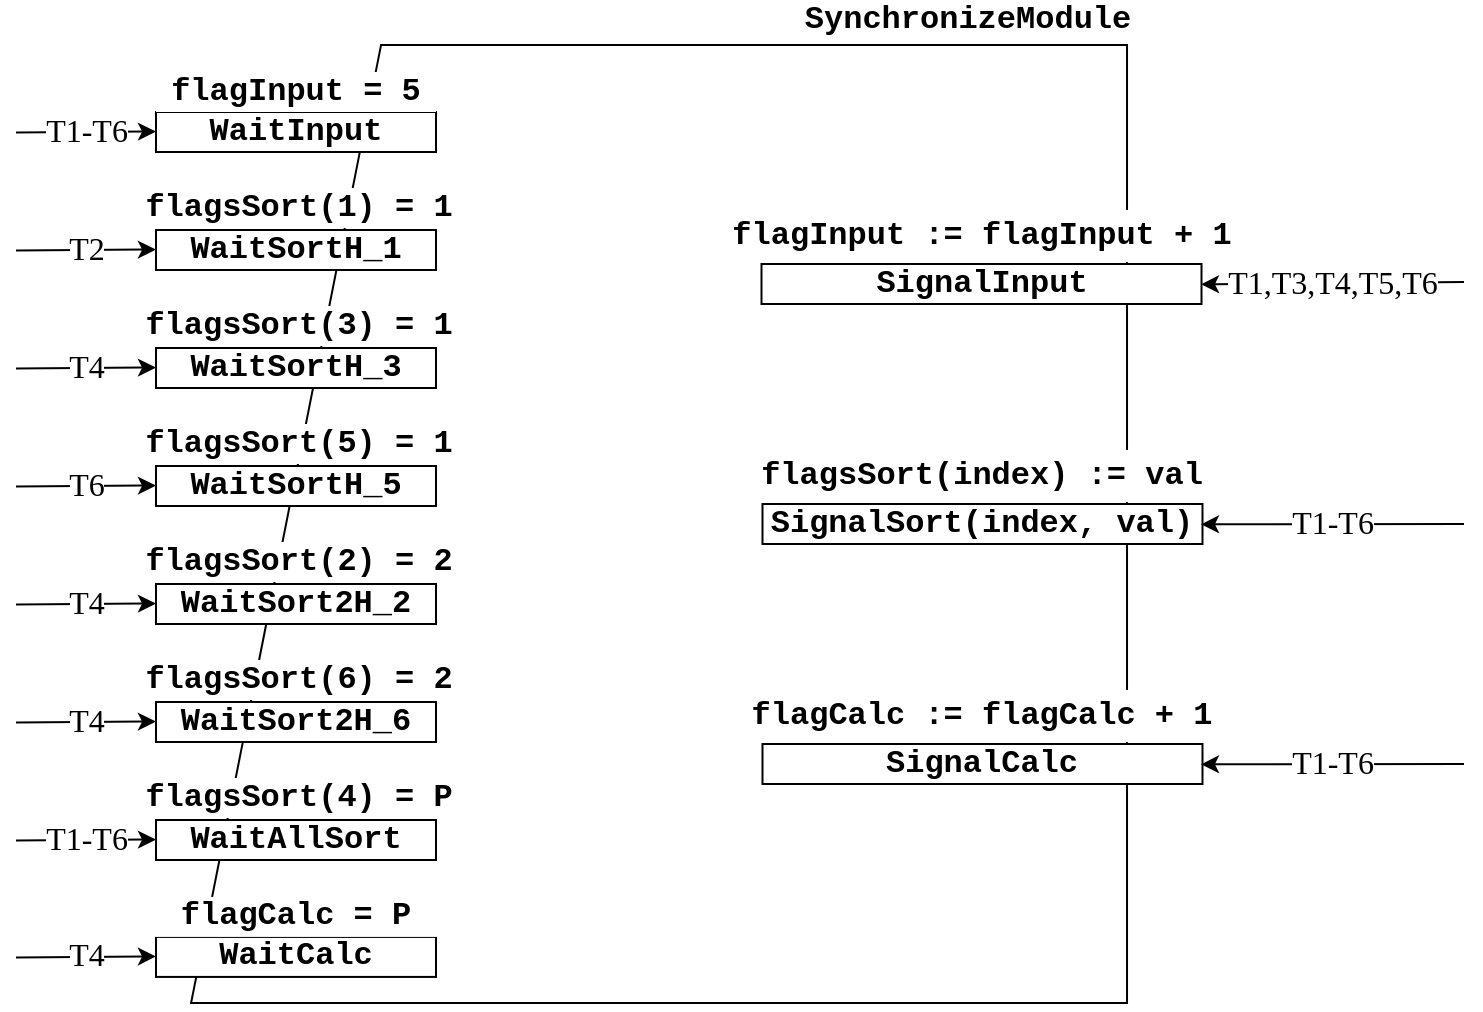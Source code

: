 <mxfile version="12.9.10" type="device"><diagram id="frK4YxrkpwbvOpEzioki" name="Page-1"><mxGraphModel dx="1483" dy="713" grid="1" gridSize="10" guides="1" tooltips="1" connect="1" arrows="1" fold="1" page="1" pageScale="1" pageWidth="827" pageHeight="1169" math="0" shadow="0"><root><mxCell id="0"/><mxCell id="1" parent="0"/><mxCell id="jYJS-OyuY33GN6Qe7dmT-3" value="" style="shape=manualInput;whiteSpace=wrap;html=1;size=95;rotation=90;flipH=0;flipV=1;" vertex="1" parent="1"><mxGeometry x="170" y="62" width="479.05" height="467.97" as="geometry"/></mxCell><mxCell id="jYJS-OyuY33GN6Qe7dmT-65" value="SynchronizeModule" style="rounded=0;whiteSpace=wrap;html=1;fontFamily=Courier New;fontSize=16;fontStyle=1;strokeColor=none;fillColor=none;" vertex="1" parent="1"><mxGeometry x="485" y="34.0" width="158" height="20" as="geometry"/></mxCell><mxCell id="jYJS-OyuY33GN6Qe7dmT-98" value="" style="group" vertex="1" connectable="0" parent="1"><mxGeometry x="88.0" y="70.0" width="210" height="40" as="geometry"/></mxCell><mxCell id="jYJS-OyuY33GN6Qe7dmT-72" value="WaitInput" style="rounded=0;whiteSpace=wrap;html=1;fontFamily=Courier New;fontSize=16;fontStyle=1" vertex="1" parent="jYJS-OyuY33GN6Qe7dmT-98"><mxGeometry x="70" y="20" width="140" height="20" as="geometry"/></mxCell><mxCell id="jYJS-OyuY33GN6Qe7dmT-73" value="&lt;p&gt;&lt;font face=&quot;Times New Roman&quot;&gt;T1-T6&lt;/font&gt;&lt;/p&gt;" style="endArrow=classic;html=1;fontFamily=Courier New;fontSize=16;" edge="1" parent="jYJS-OyuY33GN6Qe7dmT-98"><mxGeometry width="50" height="50" relative="1" as="geometry"><mxPoint y="30.25" as="sourcePoint"/><mxPoint x="70" y="29.75" as="targetPoint"/></mxGeometry></mxCell><mxCell id="jYJS-OyuY33GN6Qe7dmT-74" value="flagInput = 5" style="rounded=0;whiteSpace=wrap;html=1;fontFamily=Courier New;fontSize=16;fontStyle=1;strokeColor=none;fillColor=#ffffff;" vertex="1" parent="jYJS-OyuY33GN6Qe7dmT-98"><mxGeometry x="70" width="140" height="20" as="geometry"/></mxCell><mxCell id="jYJS-OyuY33GN6Qe7dmT-99" value="" style="group" vertex="1" connectable="0" parent="1"><mxGeometry x="88" y="128" width="224" height="41" as="geometry"/></mxCell><mxCell id="jYJS-OyuY33GN6Qe7dmT-95" value="WaitSortH_1" style="rounded=0;whiteSpace=wrap;html=1;fontFamily=Courier New;fontSize=16;fontStyle=1" vertex="1" parent="jYJS-OyuY33GN6Qe7dmT-99"><mxGeometry x="70" y="21" width="140" height="20" as="geometry"/></mxCell><mxCell id="jYJS-OyuY33GN6Qe7dmT-96" value="&lt;p&gt;&lt;font face=&quot;Times New Roman&quot;&gt;T2&lt;/font&gt;&lt;/p&gt;" style="endArrow=classic;html=1;fontFamily=Courier New;fontSize=16;" edge="1" parent="jYJS-OyuY33GN6Qe7dmT-99"><mxGeometry width="50" height="50" relative="1" as="geometry"><mxPoint y="31.25" as="sourcePoint"/><mxPoint x="70" y="30.75" as="targetPoint"/></mxGeometry></mxCell><mxCell id="jYJS-OyuY33GN6Qe7dmT-97" value="flagsSort(1) = 1" style="rounded=0;whiteSpace=wrap;html=1;fontFamily=Courier New;fontSize=16;fontStyle=1;strokeColor=none;fillColor=#ffffff;" vertex="1" parent="jYJS-OyuY33GN6Qe7dmT-99"><mxGeometry x="59" width="165" height="20" as="geometry"/></mxCell><mxCell id="jYJS-OyuY33GN6Qe7dmT-100" value="" style="group" vertex="1" connectable="0" parent="1"><mxGeometry x="88.0" y="187" width="224" height="41" as="geometry"/></mxCell><mxCell id="jYJS-OyuY33GN6Qe7dmT-92" value="WaitSortH_3" style="rounded=0;whiteSpace=wrap;html=1;fontFamily=Courier New;fontSize=16;fontStyle=1" vertex="1" parent="jYJS-OyuY33GN6Qe7dmT-100"><mxGeometry x="70" y="21" width="140" height="20" as="geometry"/></mxCell><mxCell id="jYJS-OyuY33GN6Qe7dmT-93" value="&lt;p&gt;&lt;font face=&quot;Times New Roman&quot;&gt;T4&lt;/font&gt;&lt;/p&gt;" style="endArrow=classic;html=1;fontFamily=Courier New;fontSize=16;" edge="1" parent="jYJS-OyuY33GN6Qe7dmT-100"><mxGeometry width="50" height="50" relative="1" as="geometry"><mxPoint y="31.25" as="sourcePoint"/><mxPoint x="70" y="30.75" as="targetPoint"/></mxGeometry></mxCell><mxCell id="jYJS-OyuY33GN6Qe7dmT-94" value="flagsSort(3) = 1" style="rounded=0;whiteSpace=wrap;html=1;fontFamily=Courier New;fontSize=16;fontStyle=1;strokeColor=none;fillColor=#ffffff;" vertex="1" parent="jYJS-OyuY33GN6Qe7dmT-100"><mxGeometry x="59" width="165" height="20" as="geometry"/></mxCell><mxCell id="jYJS-OyuY33GN6Qe7dmT-101" value="" style="group" vertex="1" connectable="0" parent="1"><mxGeometry x="88" y="246" width="224" height="41" as="geometry"/></mxCell><mxCell id="jYJS-OyuY33GN6Qe7dmT-83" value="WaitSortH_5" style="rounded=0;whiteSpace=wrap;html=1;fontFamily=Courier New;fontSize=16;fontStyle=1" vertex="1" parent="jYJS-OyuY33GN6Qe7dmT-101"><mxGeometry x="70" y="21" width="140" height="20" as="geometry"/></mxCell><mxCell id="jYJS-OyuY33GN6Qe7dmT-84" value="&lt;p&gt;&lt;font face=&quot;Times New Roman&quot;&gt;T6&lt;/font&gt;&lt;/p&gt;" style="endArrow=classic;html=1;fontFamily=Courier New;fontSize=16;" edge="1" parent="jYJS-OyuY33GN6Qe7dmT-101"><mxGeometry width="50" height="50" relative="1" as="geometry"><mxPoint y="31.25" as="sourcePoint"/><mxPoint x="70" y="30.75" as="targetPoint"/></mxGeometry></mxCell><mxCell id="jYJS-OyuY33GN6Qe7dmT-85" value="flagsSort(5) = 1" style="rounded=0;whiteSpace=wrap;html=1;fontFamily=Courier New;fontSize=16;fontStyle=1;strokeColor=none;fillColor=#ffffff;" vertex="1" parent="jYJS-OyuY33GN6Qe7dmT-101"><mxGeometry x="59" width="165" height="20" as="geometry"/></mxCell><mxCell id="jYJS-OyuY33GN6Qe7dmT-102" value="" style="group" vertex="1" connectable="0" parent="1"><mxGeometry x="88.0" y="305" width="224" height="41" as="geometry"/></mxCell><mxCell id="jYJS-OyuY33GN6Qe7dmT-80" value="WaitSort2H_2" style="rounded=0;whiteSpace=wrap;html=1;fontFamily=Courier New;fontSize=16;fontStyle=1" vertex="1" parent="jYJS-OyuY33GN6Qe7dmT-102"><mxGeometry x="70" y="21" width="140" height="20" as="geometry"/></mxCell><mxCell id="jYJS-OyuY33GN6Qe7dmT-81" value="&lt;p&gt;&lt;font face=&quot;Times New Roman&quot;&gt;T4&lt;/font&gt;&lt;/p&gt;" style="endArrow=classic;html=1;fontFamily=Courier New;fontSize=16;" edge="1" parent="jYJS-OyuY33GN6Qe7dmT-102"><mxGeometry width="50" height="50" relative="1" as="geometry"><mxPoint y="31.25" as="sourcePoint"/><mxPoint x="70" y="30.75" as="targetPoint"/></mxGeometry></mxCell><mxCell id="jYJS-OyuY33GN6Qe7dmT-82" value="flagsSort(2) = 2" style="rounded=0;whiteSpace=wrap;html=1;fontFamily=Courier New;fontSize=16;fontStyle=1;strokeColor=none;fillColor=#ffffff;" vertex="1" parent="jYJS-OyuY33GN6Qe7dmT-102"><mxGeometry x="59" width="165" height="20" as="geometry"/></mxCell><mxCell id="jYJS-OyuY33GN6Qe7dmT-104" value="" style="group" vertex="1" connectable="0" parent="1"><mxGeometry x="88" y="423" width="224" height="41" as="geometry"/></mxCell><mxCell id="jYJS-OyuY33GN6Qe7dmT-68" value="WaitAllSort" style="rounded=0;whiteSpace=wrap;html=1;fontFamily=Courier New;fontSize=16;fontStyle=1" vertex="1" parent="jYJS-OyuY33GN6Qe7dmT-104"><mxGeometry x="70" y="21" width="140" height="20" as="geometry"/></mxCell><mxCell id="jYJS-OyuY33GN6Qe7dmT-69" value="&lt;p&gt;&lt;font face=&quot;Times New Roman&quot;&gt;T1-T6&lt;/font&gt;&lt;/p&gt;" style="endArrow=classic;html=1;fontFamily=Courier New;fontSize=16;" edge="1" parent="jYJS-OyuY33GN6Qe7dmT-104"><mxGeometry width="50" height="50" relative="1" as="geometry"><mxPoint y="31.25" as="sourcePoint"/><mxPoint x="70" y="30.75" as="targetPoint"/></mxGeometry></mxCell><mxCell id="jYJS-OyuY33GN6Qe7dmT-75" value="flagsSort(4) = P" style="rounded=0;whiteSpace=wrap;html=1;fontFamily=Courier New;fontSize=16;fontStyle=1;strokeColor=none;fillColor=#ffffff;" vertex="1" parent="jYJS-OyuY33GN6Qe7dmT-104"><mxGeometry x="59" width="165" height="20" as="geometry"/></mxCell><mxCell id="jYJS-OyuY33GN6Qe7dmT-105" value="" style="group" vertex="1" connectable="0" parent="1"><mxGeometry x="88" y="482.46" width="215" height="40.0" as="geometry"/></mxCell><mxCell id="jYJS-OyuY33GN6Qe7dmT-66" value="WaitCalc" style="rounded=0;whiteSpace=wrap;html=1;fontFamily=Courier New;fontSize=16;fontStyle=1" vertex="1" parent="jYJS-OyuY33GN6Qe7dmT-105"><mxGeometry x="70" y="20" width="140" height="20" as="geometry"/></mxCell><mxCell id="jYJS-OyuY33GN6Qe7dmT-67" value="&lt;p&gt;&lt;font face=&quot;Times New Roman&quot;&gt;T4&lt;/font&gt;&lt;/p&gt;" style="endArrow=classic;html=1;fontFamily=Courier New;fontSize=16;" edge="1" parent="jYJS-OyuY33GN6Qe7dmT-105"><mxGeometry width="50" height="50" relative="1" as="geometry"><mxPoint y="30.25" as="sourcePoint"/><mxPoint x="70" y="29.75" as="targetPoint"/></mxGeometry></mxCell><mxCell id="jYJS-OyuY33GN6Qe7dmT-76" value="flagCalc = P" style="rounded=0;whiteSpace=wrap;html=1;fontFamily=Courier New;fontSize=16;fontStyle=1;strokeColor=none;fillColor=#ffffff;" vertex="1" parent="jYJS-OyuY33GN6Qe7dmT-105"><mxGeometry x="65" width="150" height="20" as="geometry"/></mxCell><mxCell id="jYJS-OyuY33GN6Qe7dmT-106" value="" style="group" vertex="1" connectable="0" parent="1"><mxGeometry x="88.0" y="364" width="224" height="41" as="geometry"/></mxCell><mxCell id="jYJS-OyuY33GN6Qe7dmT-103" value="" style="group" vertex="1" connectable="0" parent="jYJS-OyuY33GN6Qe7dmT-106"><mxGeometry width="224" height="41" as="geometry"/></mxCell><mxCell id="jYJS-OyuY33GN6Qe7dmT-77" value="WaitSort2H_6" style="rounded=0;whiteSpace=wrap;html=1;fontFamily=Courier New;fontSize=16;fontStyle=1" vertex="1" parent="jYJS-OyuY33GN6Qe7dmT-103"><mxGeometry x="70" y="21" width="140" height="20" as="geometry"/></mxCell><mxCell id="jYJS-OyuY33GN6Qe7dmT-78" value="&lt;p&gt;&lt;font face=&quot;Times New Roman&quot;&gt;T4&lt;/font&gt;&lt;/p&gt;" style="endArrow=classic;html=1;fontFamily=Courier New;fontSize=16;" edge="1" parent="jYJS-OyuY33GN6Qe7dmT-103"><mxGeometry width="50" height="50" relative="1" as="geometry"><mxPoint y="31.25" as="sourcePoint"/><mxPoint x="70" y="30.75" as="targetPoint"/></mxGeometry></mxCell><mxCell id="jYJS-OyuY33GN6Qe7dmT-79" value="flagsSort(6) = 2" style="rounded=0;whiteSpace=wrap;html=1;fontFamily=Courier New;fontSize=16;fontStyle=1;strokeColor=none;fillColor=#ffffff;" vertex="1" parent="jYJS-OyuY33GN6Qe7dmT-103"><mxGeometry x="59" width="165" height="20" as="geometry"/></mxCell><mxCell id="jYJS-OyuY33GN6Qe7dmT-117" value="" style="group" vertex="1" connectable="0" parent="1"><mxGeometry x="430" y="259" width="382" height="47" as="geometry"/></mxCell><mxCell id="jYJS-OyuY33GN6Qe7dmT-109" value="SignalSort(index, val)" style="rounded=0;whiteSpace=wrap;html=1;fontFamily=Courier New;fontSize=16;fontStyle=1" vertex="1" parent="jYJS-OyuY33GN6Qe7dmT-117"><mxGeometry x="31.25" y="27" width="220" height="20" as="geometry"/></mxCell><mxCell id="jYJS-OyuY33GN6Qe7dmT-110" value="&lt;font face=&quot;Times New Roman&quot;&gt;T1-T6&lt;/font&gt;" style="endArrow=classic;html=1;fontFamily=Courier New;fontSize=16;" edge="1" parent="jYJS-OyuY33GN6Qe7dmT-117"><mxGeometry width="50" height="50" relative="1" as="geometry"><mxPoint x="382" y="37" as="sourcePoint"/><mxPoint x="250.5" y="37.16" as="targetPoint"/></mxGeometry></mxCell><mxCell id="jYJS-OyuY33GN6Qe7dmT-111" value="flagsSort(index) := val" style="rounded=0;whiteSpace=wrap;html=1;fontFamily=Courier New;fontSize=16;fontStyle=1;strokeColor=none;fillColor=#ffffff;" vertex="1" parent="jYJS-OyuY33GN6Qe7dmT-117"><mxGeometry x="1.25" width="280" height="26" as="geometry"/></mxCell><mxCell id="jYJS-OyuY33GN6Qe7dmT-126" value="" style="group" vertex="1" connectable="0" parent="1"><mxGeometry x="430" y="239" width="382" height="47" as="geometry"/></mxCell><mxCell id="jYJS-OyuY33GN6Qe7dmT-125" value="" style="group" vertex="1" connectable="0" parent="jYJS-OyuY33GN6Qe7dmT-126"><mxGeometry width="382" height="47" as="geometry"/></mxCell><mxCell id="jYJS-OyuY33GN6Qe7dmT-122" value="" style="group" vertex="1" connectable="0" parent="jYJS-OyuY33GN6Qe7dmT-125"><mxGeometry width="382" height="47" as="geometry"/></mxCell><mxCell id="jYJS-OyuY33GN6Qe7dmT-121" value="" style="group" vertex="1" connectable="0" parent="jYJS-OyuY33GN6Qe7dmT-122"><mxGeometry width="382" height="47" as="geometry"/></mxCell><mxCell id="jYJS-OyuY33GN6Qe7dmT-131" value="" style="group" vertex="1" connectable="0" parent="1"><mxGeometry x="430" y="379" width="382" height="47" as="geometry"/></mxCell><mxCell id="jYJS-OyuY33GN6Qe7dmT-132" value="SignalCalc" style="rounded=0;whiteSpace=wrap;html=1;fontFamily=Courier New;fontSize=16;fontStyle=1" vertex="1" parent="jYJS-OyuY33GN6Qe7dmT-131"><mxGeometry x="31.25" y="27" width="220" height="20" as="geometry"/></mxCell><mxCell id="jYJS-OyuY33GN6Qe7dmT-133" value="&lt;font face=&quot;Times New Roman&quot;&gt;T1-T6&lt;/font&gt;" style="endArrow=classic;html=1;fontFamily=Courier New;fontSize=16;" edge="1" parent="jYJS-OyuY33GN6Qe7dmT-131"><mxGeometry width="50" height="50" relative="1" as="geometry"><mxPoint x="382" y="37" as="sourcePoint"/><mxPoint x="250.5" y="37.16" as="targetPoint"/></mxGeometry></mxCell><mxCell id="jYJS-OyuY33GN6Qe7dmT-134" value="flagCalc := flagCalc + 1" style="rounded=0;whiteSpace=wrap;html=1;fontFamily=Courier New;fontSize=16;fontStyle=1;strokeColor=none;fillColor=#ffffff;" vertex="1" parent="jYJS-OyuY33GN6Qe7dmT-131"><mxGeometry x="1.25" width="280" height="26" as="geometry"/></mxCell><mxCell id="jYJS-OyuY33GN6Qe7dmT-135" value="" style="group" vertex="1" connectable="0" parent="1"><mxGeometry x="430.75" y="139" width="381.25" height="47" as="geometry"/></mxCell><mxCell id="jYJS-OyuY33GN6Qe7dmT-14" value="SignalInput" style="rounded=0;whiteSpace=wrap;html=1;fontFamily=Courier New;fontSize=16;fontStyle=1" vertex="1" parent="jYJS-OyuY33GN6Qe7dmT-135"><mxGeometry x="30" y="27" width="220" height="20" as="geometry"/></mxCell><mxCell id="jYJS-OyuY33GN6Qe7dmT-49" value="&lt;font face=&quot;Times New Roman&quot;&gt;T1,T3,T4,T5,T6&lt;/font&gt;" style="endArrow=classic;html=1;fontFamily=Courier New;fontSize=16;" edge="1" parent="jYJS-OyuY33GN6Qe7dmT-135"><mxGeometry width="50" height="50" relative="1" as="geometry"><mxPoint x="381.25" y="36" as="sourcePoint"/><mxPoint x="249.75" y="37.16" as="targetPoint"/></mxGeometry></mxCell><mxCell id="jYJS-OyuY33GN6Qe7dmT-108" value="flagInput := flagInput + 1" style="rounded=0;whiteSpace=wrap;html=1;fontFamily=Courier New;fontSize=16;fontStyle=1;strokeColor=none;fillColor=#ffffff;" vertex="1" parent="jYJS-OyuY33GN6Qe7dmT-135"><mxGeometry width="280" height="26" as="geometry"/></mxCell></root></mxGraphModel></diagram></mxfile>